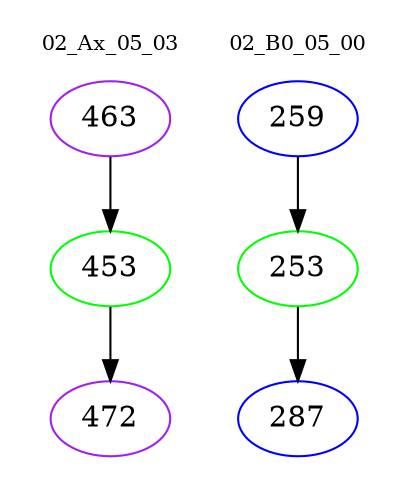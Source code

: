 digraph{
subgraph cluster_0 {
color = white
label = "02_Ax_05_03";
fontsize=10;
T0_463 [label="463", color="purple"]
T0_463 -> T0_453 [color="black"]
T0_453 [label="453", color="green"]
T0_453 -> T0_472 [color="black"]
T0_472 [label="472", color="purple"]
}
subgraph cluster_1 {
color = white
label = "02_B0_05_00";
fontsize=10;
T1_259 [label="259", color="blue"]
T1_259 -> T1_253 [color="black"]
T1_253 [label="253", color="green"]
T1_253 -> T1_287 [color="black"]
T1_287 [label="287", color="blue"]
}
}
